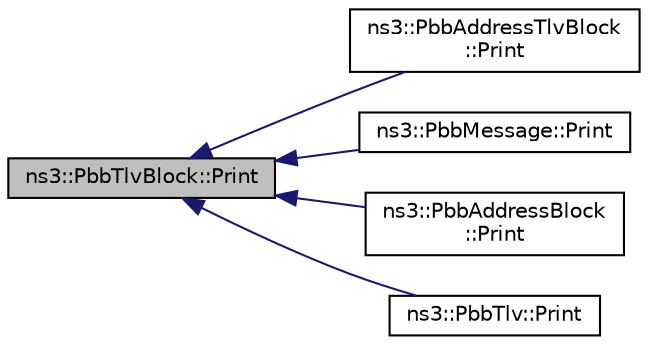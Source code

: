 digraph "ns3::PbbTlvBlock::Print"
{
  edge [fontname="Helvetica",fontsize="10",labelfontname="Helvetica",labelfontsize="10"];
  node [fontname="Helvetica",fontsize="10",shape=record];
  rankdir="LR";
  Node1 [label="ns3::PbbTlvBlock::Print",height=0.2,width=0.4,color="black", fillcolor="grey75", style="filled", fontcolor="black"];
  Node1 -> Node2 [dir="back",color="midnightblue",fontsize="10",style="solid"];
  Node2 [label="ns3::PbbAddressTlvBlock\l::Print",height=0.2,width=0.4,color="black", fillcolor="white", style="filled",URL="$de/d87/classns3_1_1PbbAddressTlvBlock.html#ad864181947f00f1fe5a5292d18d964bf",tooltip="Pretty-prints the contents of this block. "];
  Node1 -> Node3 [dir="back",color="midnightblue",fontsize="10",style="solid"];
  Node3 [label="ns3::PbbMessage::Print",height=0.2,width=0.4,color="black", fillcolor="white", style="filled",URL="$d7/d6a/classns3_1_1PbbMessage.html#a83647841762fe9980e9daf0b0baaf83c",tooltip="Pretty-prints the contents of this message. "];
  Node1 -> Node4 [dir="back",color="midnightblue",fontsize="10",style="solid"];
  Node4 [label="ns3::PbbAddressBlock\l::Print",height=0.2,width=0.4,color="black", fillcolor="white", style="filled",URL="$d7/d4c/classns3_1_1PbbAddressBlock.html#a386888d0e8e25d9dc6e29afd16195c0a",tooltip="Pretty-prints the contents of this address block. "];
  Node1 -> Node5 [dir="back",color="midnightblue",fontsize="10",style="solid"];
  Node5 [label="ns3::PbbTlv::Print",height=0.2,width=0.4,color="black", fillcolor="white", style="filled",URL="$db/dfb/classns3_1_1PbbTlv.html#a06e3a10950727f95ff0e5205490cb8ea",tooltip="Pretty-prints the contents of this TLV. "];
}

